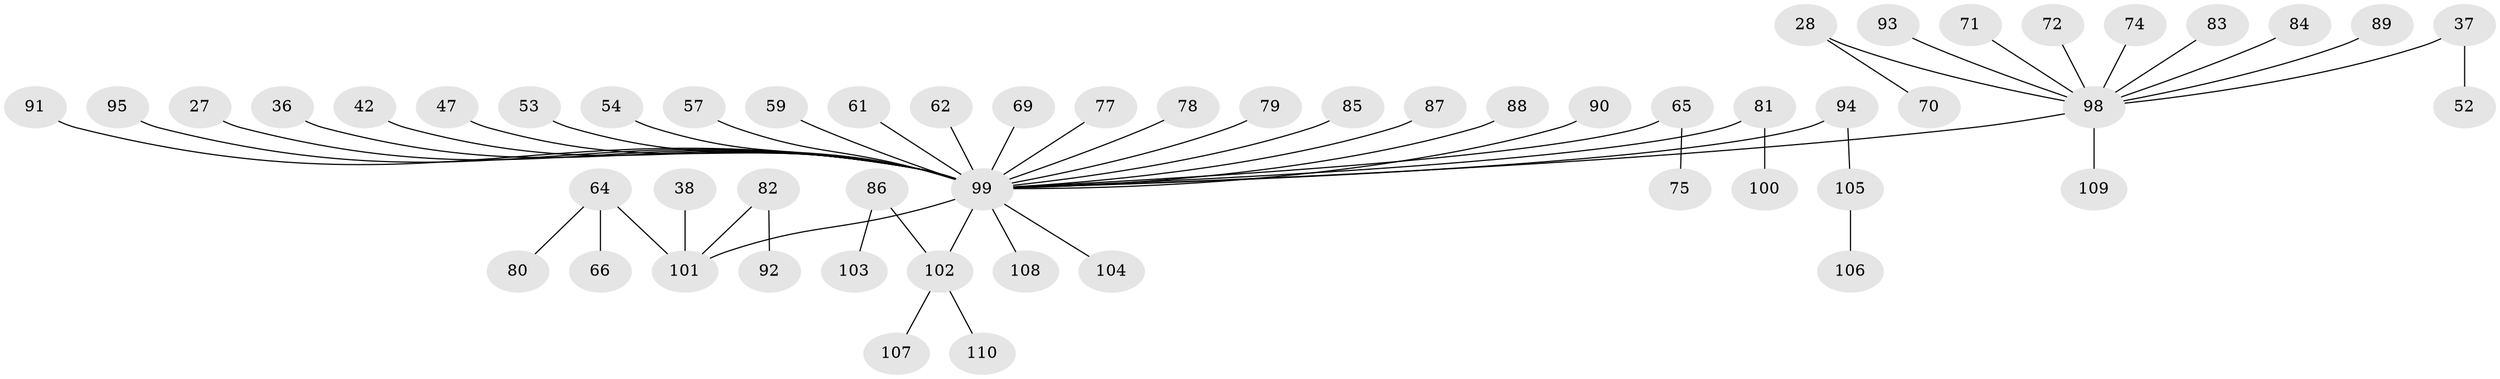 // original degree distribution, {3: 0.15454545454545454, 6: 0.02727272727272727, 5: 0.06363636363636363, 4: 0.03636363636363636, 2: 0.17272727272727273, 1: 0.5454545454545454}
// Generated by graph-tools (version 1.1) at 2025/52/03/09/25 04:52:41]
// undirected, 55 vertices, 54 edges
graph export_dot {
graph [start="1"]
  node [color=gray90,style=filled];
  27;
  28;
  36;
  37;
  38;
  42;
  47;
  52;
  53;
  54;
  57;
  59;
  61;
  62;
  64 [super="+15+20"];
  65 [super="+33+51"];
  66;
  69;
  70;
  71;
  72;
  74;
  75;
  77;
  78;
  79;
  80;
  81;
  82;
  83;
  84;
  85;
  86;
  87;
  88;
  89;
  90;
  91;
  92;
  93;
  94 [super="+23"];
  95;
  98 [super="+40+26+12+58+56+60"];
  99 [super="+6+76+96+97+48+68"];
  100;
  101 [super="+13"];
  102 [super="+49"];
  103;
  104;
  105 [super="+46+73"];
  106;
  107;
  108;
  109;
  110;
  27 -- 99;
  28 -- 70;
  28 -- 98;
  36 -- 99;
  37 -- 52;
  37 -- 98;
  38 -- 101;
  42 -- 99;
  47 -- 99;
  53 -- 99;
  54 -- 99;
  57 -- 99;
  59 -- 99;
  61 -- 99;
  62 -- 99;
  64 -- 80;
  64 -- 66;
  64 -- 101;
  65 -- 75;
  65 -- 99;
  69 -- 99;
  71 -- 98;
  72 -- 98;
  74 -- 98;
  77 -- 99;
  78 -- 99;
  79 -- 99;
  81 -- 100;
  81 -- 99;
  82 -- 92;
  82 -- 101;
  83 -- 98;
  84 -- 98;
  85 -- 99;
  86 -- 103;
  86 -- 102;
  87 -- 99;
  88 -- 99;
  89 -- 98;
  90 -- 99;
  91 -- 99;
  93 -- 98;
  94 -- 105;
  94 -- 99;
  95 -- 99;
  98 -- 109;
  98 -- 99;
  99 -- 104;
  99 -- 101;
  99 -- 102;
  99 -- 108;
  102 -- 107;
  102 -- 110;
  105 -- 106;
}

